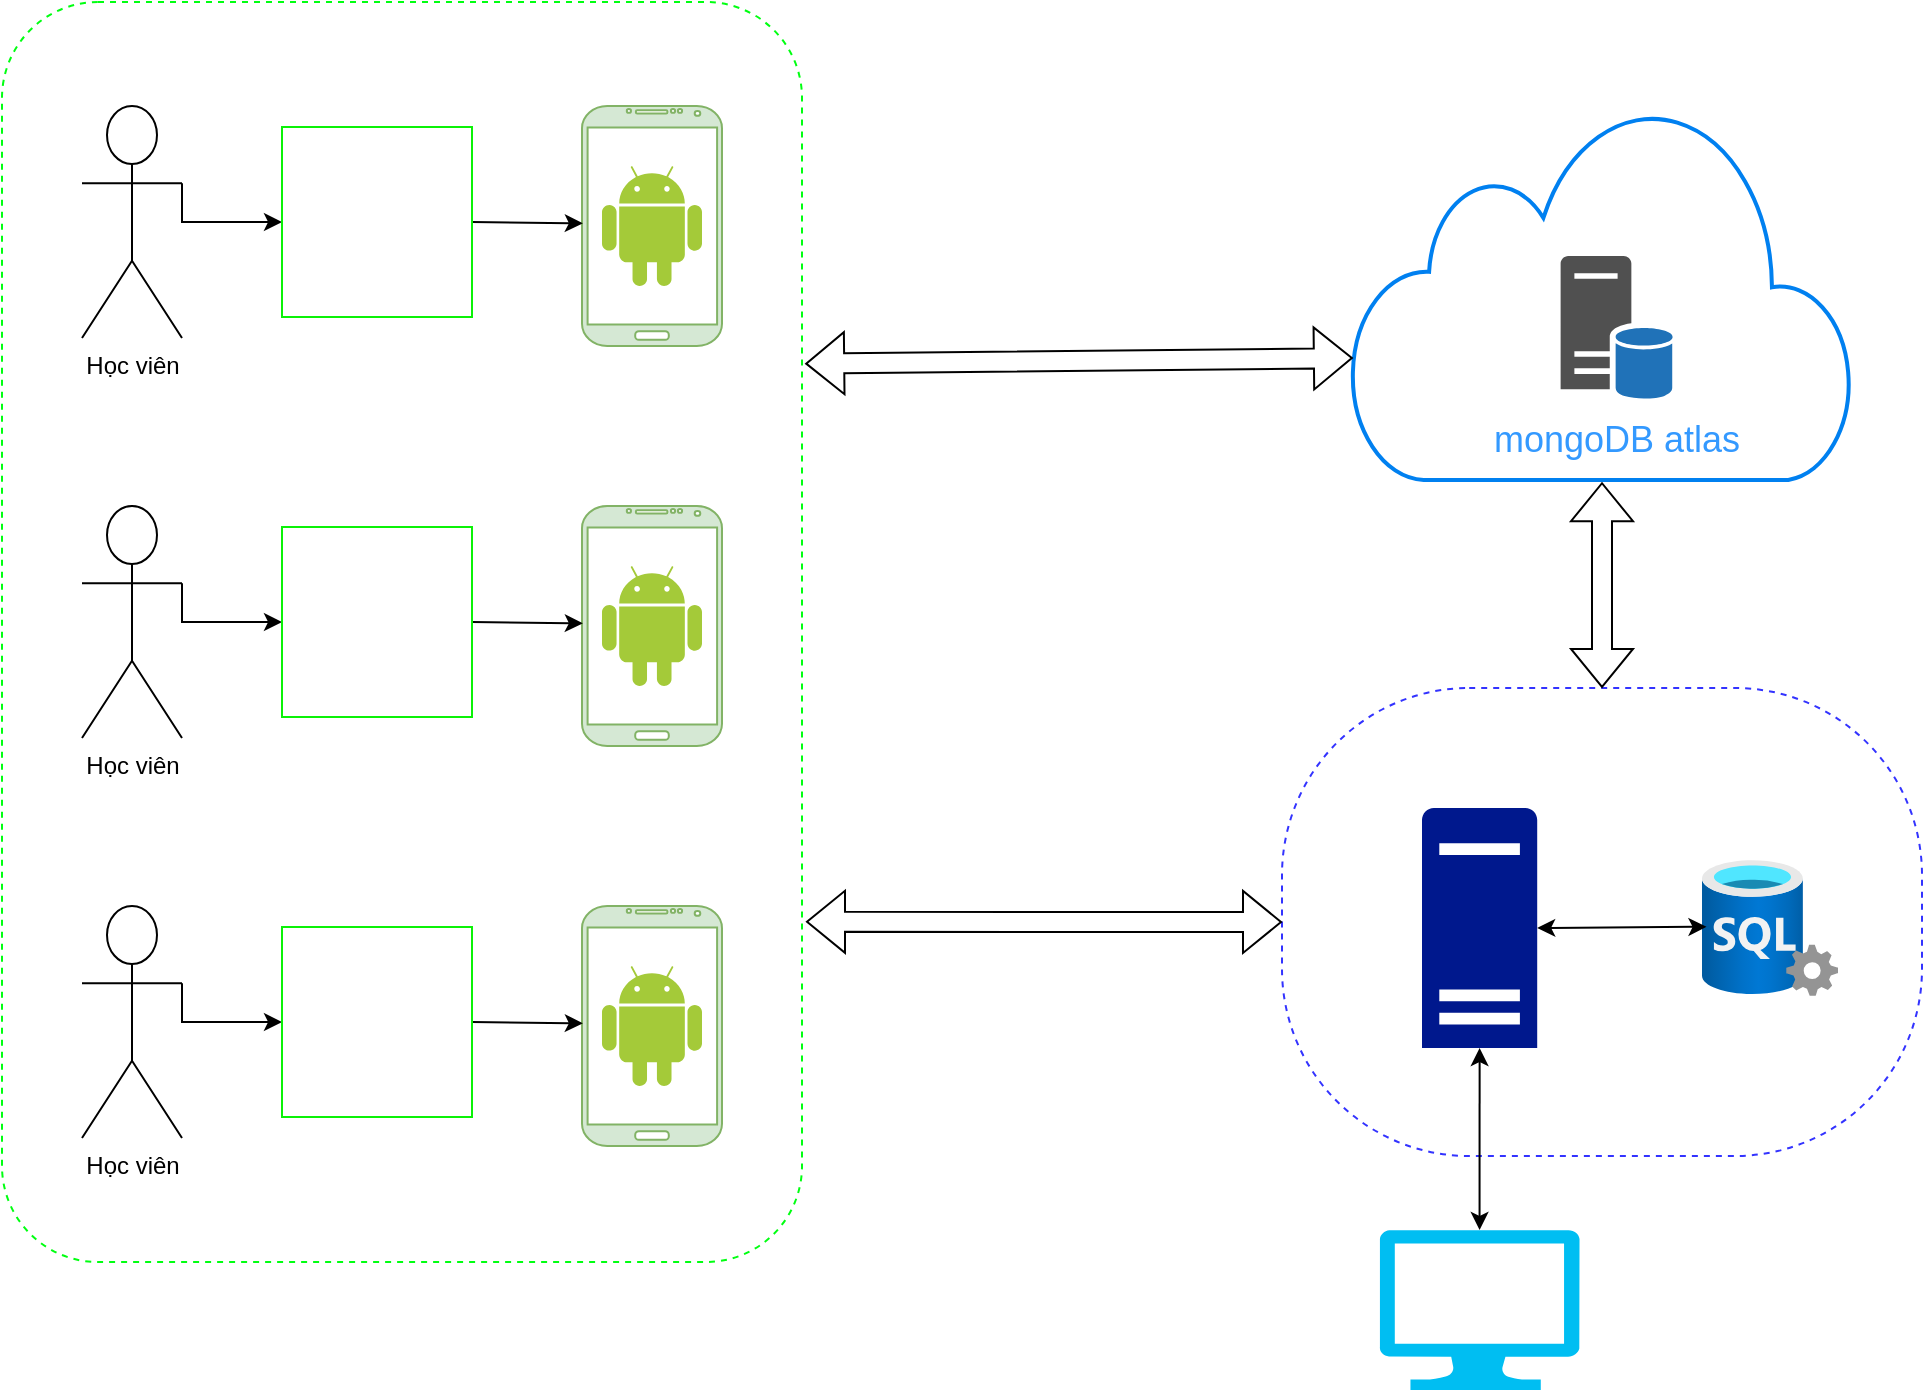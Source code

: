 <mxfile version="27.1.6">
  <diagram name="Page-1" id="JGHH9Em9OK0xMA-2mNCd">
    <mxGraphModel dx="2075" dy="778" grid="0" gridSize="10" guides="0" tooltips="1" connect="1" arrows="1" fold="1" page="0" pageScale="1" pageWidth="850" pageHeight="1100" math="0" shadow="0">
      <root>
        <mxCell id="0" />
        <mxCell id="1" parent="0" />
        <mxCell id="8hqKhyWd8W1IzdBUx66E-1" value="" style="html=1;verticalLabelPosition=bottom;align=center;labelBackgroundColor=#ffffff;verticalAlign=top;strokeWidth=2;strokeColor=#0080F0;shadow=0;dashed=0;shape=mxgraph.ios7.icons.cloud;" parent="1" vertex="1">
          <mxGeometry x="677.69" y="146" width="250.62" height="187" as="geometry" />
        </mxCell>
        <mxCell id="8hqKhyWd8W1IzdBUx66E-2" value="" style="rounded=1;whiteSpace=wrap;html=1;arcSize=40;dashed=1;strokeColor=#3333FF;" parent="1" vertex="1">
          <mxGeometry x="643" y="437" width="320" height="234" as="geometry" />
        </mxCell>
        <mxCell id="8hqKhyWd8W1IzdBUx66E-3" value="" style="rounded=1;whiteSpace=wrap;html=1;arcSize=12;dashed=1;strokeColor=light-dark(#00ff11, #ededed);" parent="1" vertex="1">
          <mxGeometry x="3" y="94" width="400" height="630" as="geometry" />
        </mxCell>
        <mxCell id="8hqKhyWd8W1IzdBUx66E-4" value="Học viên" style="shape=umlActor;verticalLabelPosition=bottom;verticalAlign=top;html=1;outlineConnect=0;" parent="1" vertex="1">
          <mxGeometry x="43" y="146" width="50" height="116" as="geometry" />
        </mxCell>
        <mxCell id="8hqKhyWd8W1IzdBUx66E-6" value="" style="verticalLabelPosition=bottom;verticalAlign=top;html=1;shadow=0;dashed=0;strokeWidth=1;shape=mxgraph.android.phone2;strokeColor=#82b366;fillColor=#d5e8d4;" parent="1" vertex="1">
          <mxGeometry x="293" y="146" width="70" height="120" as="geometry" />
        </mxCell>
        <mxCell id="8hqKhyWd8W1IzdBUx66E-7" value="" style="image;aspect=fixed;html=1;points=[];align=center;fontSize=12;image=img/lib/azure2/databases/SQL_Server.svg;" parent="1" vertex="1">
          <mxGeometry x="853" y="523" width="68" height="68" as="geometry" />
        </mxCell>
        <mxCell id="8hqKhyWd8W1IzdBUx66E-8" value="" style="sketch=0;aspect=fixed;pointerEvents=1;shadow=0;dashed=0;html=1;strokeColor=none;labelPosition=center;verticalLabelPosition=bottom;verticalAlign=top;align=center;fillColor=#00188D;shape=mxgraph.mscae.enterprise.server_generic" parent="1" vertex="1">
          <mxGeometry x="713" y="497" width="57.6" height="120" as="geometry" />
        </mxCell>
        <mxCell id="8hqKhyWd8W1IzdBUx66E-9" value="" style="verticalLabelPosition=bottom;html=1;verticalAlign=top;align=center;strokeColor=none;fillColor=#00BEF2;shape=mxgraph.azure.computer;pointerEvents=1;" parent="1" vertex="1">
          <mxGeometry x="691.83" y="708" width="99.93" height="80" as="geometry" />
        </mxCell>
        <mxCell id="8hqKhyWd8W1IzdBUx66E-10" value="" style="shape=flexArrow;endArrow=classic;startArrow=classic;html=1;rounded=0;entryX=0.003;entryY=0.674;entryDx=0;entryDy=0;entryPerimeter=0;exitX=1.004;exitY=0.287;exitDx=0;exitDy=0;exitPerimeter=0;" parent="1" source="8hqKhyWd8W1IzdBUx66E-3" target="8hqKhyWd8W1IzdBUx66E-1" edge="1">
          <mxGeometry width="100" height="100" relative="1" as="geometry">
            <mxPoint x="513" y="419" as="sourcePoint" />
            <mxPoint x="683" y="-111" as="targetPoint" />
          </mxGeometry>
        </mxCell>
        <mxCell id="8hqKhyWd8W1IzdBUx66E-11" value="" style="shape=flexArrow;endArrow=classic;startArrow=classic;html=1;rounded=0;entryX=0.5;entryY=0;entryDx=0;entryDy=0;exitX=0.5;exitY=1.006;exitDx=0;exitDy=0;exitPerimeter=0;" parent="1" source="8hqKhyWd8W1IzdBUx66E-1" target="8hqKhyWd8W1IzdBUx66E-2" edge="1">
          <mxGeometry width="100" height="100" relative="1" as="geometry">
            <mxPoint x="814.25" y="217" as="sourcePoint" />
            <mxPoint x="1014.25" y="101" as="targetPoint" />
          </mxGeometry>
        </mxCell>
        <mxCell id="8hqKhyWd8W1IzdBUx66E-12" value="" style="endArrow=classic;startArrow=classic;html=1;rounded=0;entryX=0.033;entryY=0.491;entryDx=0;entryDy=0;entryPerimeter=0;exitX=1;exitY=0.5;exitDx=0;exitDy=0;exitPerimeter=0;" parent="1" source="8hqKhyWd8W1IzdBUx66E-8" target="8hqKhyWd8W1IzdBUx66E-7" edge="1">
          <mxGeometry width="50" height="50" relative="1" as="geometry">
            <mxPoint x="813" y="592" as="sourcePoint" />
            <mxPoint x="863" y="542" as="targetPoint" />
          </mxGeometry>
        </mxCell>
        <mxCell id="8hqKhyWd8W1IzdBUx66E-13" value="" style="endArrow=classic;startArrow=classic;html=1;rounded=0;entryX=0.5;entryY=0;entryDx=0;entryDy=0;entryPerimeter=0;exitX=0.5;exitY=1;exitDx=0;exitDy=0;exitPerimeter=0;" parent="1" source="8hqKhyWd8W1IzdBUx66E-8" target="8hqKhyWd8W1IzdBUx66E-9" edge="1">
          <mxGeometry width="50" height="50" relative="1" as="geometry">
            <mxPoint x="832.93" y="745" as="sourcePoint" />
            <mxPoint x="986.93" y="744" as="targetPoint" />
          </mxGeometry>
        </mxCell>
        <mxCell id="8hqKhyWd8W1IzdBUx66E-14" value="" style="sketch=0;shadow=0;dashed=0;html=1;strokeColor=none;fillColor=#505050;labelPosition=center;verticalLabelPosition=bottom;verticalAlign=top;outlineConnect=0;align=center;shape=mxgraph.office.databases.database_server_blue;" parent="1" vertex="1">
          <mxGeometry x="782.31" y="221" width="55.99" height="72" as="geometry" />
        </mxCell>
        <mxCell id="8hqKhyWd8W1IzdBUx66E-15" value="" style="endArrow=classic;html=1;rounded=0;exitX=1;exitY=0.333;exitDx=0;exitDy=0;exitPerimeter=0;" parent="1" source="8hqKhyWd8W1IzdBUx66E-4" target="8hqKhyWd8W1IzdBUx66E-5" edge="1">
          <mxGeometry width="50" height="50" relative="1" as="geometry">
            <mxPoint x="133" y="219" as="sourcePoint" />
            <mxPoint x="183" y="169" as="targetPoint" />
            <Array as="points">
              <mxPoint x="93" y="204" />
            </Array>
          </mxGeometry>
        </mxCell>
        <mxCell id="8hqKhyWd8W1IzdBUx66E-16" value="" style="endArrow=classic;html=1;rounded=0;entryX=0.006;entryY=0.489;entryDx=0;entryDy=0;entryPerimeter=0;exitX=1;exitY=0.5;exitDx=0;exitDy=0;" parent="1" source="8hqKhyWd8W1IzdBUx66E-5" target="8hqKhyWd8W1IzdBUx66E-6" edge="1">
          <mxGeometry width="50" height="50" relative="1" as="geometry">
            <mxPoint x="233" y="519" as="sourcePoint" />
            <mxPoint x="283" y="469" as="targetPoint" />
          </mxGeometry>
        </mxCell>
        <mxCell id="8hqKhyWd8W1IzdBUx66E-17" value="" style="shape=flexArrow;endArrow=classic;startArrow=classic;html=1;rounded=0;entryX=0;entryY=0.5;entryDx=0;entryDy=0;exitX=1.005;exitY=0.73;exitDx=0;exitDy=0;exitPerimeter=0;" parent="1" source="8hqKhyWd8W1IzdBUx66E-3" target="8hqKhyWd8W1IzdBUx66E-2" edge="1">
          <mxGeometry width="100" height="100" relative="1" as="geometry">
            <mxPoint x="471" y="555" as="sourcePoint" />
            <mxPoint x="722" y="575" as="targetPoint" />
          </mxGeometry>
        </mxCell>
        <mxCell id="8hqKhyWd8W1IzdBUx66E-18" value="Học viên" style="shape=umlActor;verticalLabelPosition=bottom;verticalAlign=top;html=1;outlineConnect=0;" parent="1" vertex="1">
          <mxGeometry x="43" y="346" width="50" height="116" as="geometry" />
        </mxCell>
        <mxCell id="8hqKhyWd8W1IzdBUx66E-20" value="" style="verticalLabelPosition=bottom;verticalAlign=top;html=1;shadow=0;dashed=0;strokeWidth=1;shape=mxgraph.android.phone2;strokeColor=#82b366;fillColor=#d5e8d4;" parent="1" vertex="1">
          <mxGeometry x="293" y="346" width="70" height="120" as="geometry" />
        </mxCell>
        <mxCell id="8hqKhyWd8W1IzdBUx66E-21" value="" style="endArrow=classic;html=1;rounded=0;exitX=1;exitY=0.333;exitDx=0;exitDy=0;exitPerimeter=0;" parent="1" source="8hqKhyWd8W1IzdBUx66E-18" target="8hqKhyWd8W1IzdBUx66E-19" edge="1">
          <mxGeometry width="50" height="50" relative="1" as="geometry">
            <mxPoint x="133" y="419" as="sourcePoint" />
            <mxPoint x="183" y="369" as="targetPoint" />
            <Array as="points">
              <mxPoint x="93" y="404" />
            </Array>
          </mxGeometry>
        </mxCell>
        <mxCell id="8hqKhyWd8W1IzdBUx66E-22" value="" style="endArrow=classic;html=1;rounded=0;entryX=0.006;entryY=0.489;entryDx=0;entryDy=0;entryPerimeter=0;exitX=1;exitY=0.5;exitDx=0;exitDy=0;" parent="1" source="8hqKhyWd8W1IzdBUx66E-19" target="8hqKhyWd8W1IzdBUx66E-20" edge="1">
          <mxGeometry width="50" height="50" relative="1" as="geometry">
            <mxPoint x="233" y="719" as="sourcePoint" />
            <mxPoint x="283" y="669" as="targetPoint" />
          </mxGeometry>
        </mxCell>
        <mxCell id="8hqKhyWd8W1IzdBUx66E-23" value="Học viên" style="shape=umlActor;verticalLabelPosition=bottom;verticalAlign=top;html=1;outlineConnect=0;" parent="1" vertex="1">
          <mxGeometry x="43" y="546" width="50" height="116" as="geometry" />
        </mxCell>
        <mxCell id="8hqKhyWd8W1IzdBUx66E-25" value="" style="verticalLabelPosition=bottom;verticalAlign=top;html=1;shadow=0;dashed=0;strokeWidth=1;shape=mxgraph.android.phone2;strokeColor=#82b366;fillColor=#d5e8d4;" parent="1" vertex="1">
          <mxGeometry x="293" y="546" width="70" height="120" as="geometry" />
        </mxCell>
        <mxCell id="8hqKhyWd8W1IzdBUx66E-26" value="" style="endArrow=classic;html=1;rounded=0;exitX=1;exitY=0.333;exitDx=0;exitDy=0;exitPerimeter=0;" parent="1" source="8hqKhyWd8W1IzdBUx66E-23" target="8hqKhyWd8W1IzdBUx66E-24" edge="1">
          <mxGeometry width="50" height="50" relative="1" as="geometry">
            <mxPoint x="133" y="619" as="sourcePoint" />
            <mxPoint x="183" y="569" as="targetPoint" />
            <Array as="points">
              <mxPoint x="93" y="604" />
            </Array>
          </mxGeometry>
        </mxCell>
        <mxCell id="8hqKhyWd8W1IzdBUx66E-27" value="" style="endArrow=classic;html=1;rounded=0;entryX=0.006;entryY=0.489;entryDx=0;entryDy=0;entryPerimeter=0;exitX=1;exitY=0.5;exitDx=0;exitDy=0;" parent="1" source="8hqKhyWd8W1IzdBUx66E-24" target="8hqKhyWd8W1IzdBUx66E-25" edge="1">
          <mxGeometry width="50" height="50" relative="1" as="geometry">
            <mxPoint x="233" y="919" as="sourcePoint" />
            <mxPoint x="283" y="869" as="targetPoint" />
          </mxGeometry>
        </mxCell>
        <mxCell id="8hqKhyWd8W1IzdBUx66E-28" value="" style="dashed=0;outlineConnect=0;html=1;align=center;labelPosition=center;verticalLabelPosition=bottom;verticalAlign=top;shape=mxgraph.weblogos.android;fillColor=#A4CA39;strokeColor=none" parent="1" vertex="1">
          <mxGeometry x="303" y="576" width="50" height="60" as="geometry" />
        </mxCell>
        <mxCell id="8hqKhyWd8W1IzdBUx66E-29" value="" style="dashed=0;outlineConnect=0;html=1;align=center;labelPosition=center;verticalLabelPosition=bottom;verticalAlign=top;shape=mxgraph.weblogos.android;fillColor=#A4CA39;strokeColor=none" parent="1" vertex="1">
          <mxGeometry x="303" y="376" width="50" height="60" as="geometry" />
        </mxCell>
        <mxCell id="8hqKhyWd8W1IzdBUx66E-30" value="" style="dashed=0;outlineConnect=0;html=1;align=center;labelPosition=center;verticalLabelPosition=bottom;verticalAlign=top;shape=mxgraph.weblogos.android;fillColor=#A4CA39;strokeColor=none" parent="1" vertex="1">
          <mxGeometry x="303" y="176" width="50" height="60" as="geometry" />
        </mxCell>
        <mxCell id="S1b_D43g4GeRXbvRA9rj-1" value="&lt;font style=&quot;font-size: 18px; color: rgb(51, 153, 255);&quot;&gt;mongoDB atlas&lt;/font&gt;" style="text;html=1;align=center;verticalAlign=middle;resizable=0;points=[];autosize=1;strokeColor=none;fillColor=none;" parent="1" vertex="1">
          <mxGeometry x="735.31" y="293" width="150" height="40" as="geometry" />
        </mxCell>
        <mxCell id="8hqKhyWd8W1IzdBUx66E-5" value="" style="shape=image;html=1;verticalAlign=top;verticalLabelPosition=bottom;labelBackgroundColor=#ffffff;imageAspect=0;aspect=fixed;image=https://cdn0.iconfinder.com/data/icons/devices-42/512/Watch-128.png;imageBorder=light-dark(#0bf207, #ededed);" parent="1" vertex="1">
          <mxGeometry x="143" y="156.5" width="95" height="95" as="geometry" />
        </mxCell>
        <mxCell id="8hqKhyWd8W1IzdBUx66E-19" value="" style="shape=image;html=1;verticalAlign=top;verticalLabelPosition=bottom;labelBackgroundColor=#ffffff;imageAspect=0;image=https://cdn0.iconfinder.com/data/icons/devices-42/512/Watch-128.png;imageBorder=light-dark(#0bf207, #ededed);aspect=fixed;" parent="1" vertex="1">
          <mxGeometry x="143" y="356.5" width="95" height="95" as="geometry" />
        </mxCell>
        <mxCell id="8hqKhyWd8W1IzdBUx66E-24" value="" style="shape=image;html=1;verticalAlign=top;verticalLabelPosition=bottom;labelBackgroundColor=#ffffff;imageAspect=0;aspect=fixed;image=https://cdn0.iconfinder.com/data/icons/devices-42/512/Watch-128.png;imageBorder=light-dark(#0bf207, #ededed);" parent="1" vertex="1">
          <mxGeometry x="143" y="556.5" width="95" height="95" as="geometry" />
        </mxCell>
      </root>
    </mxGraphModel>
  </diagram>
</mxfile>

